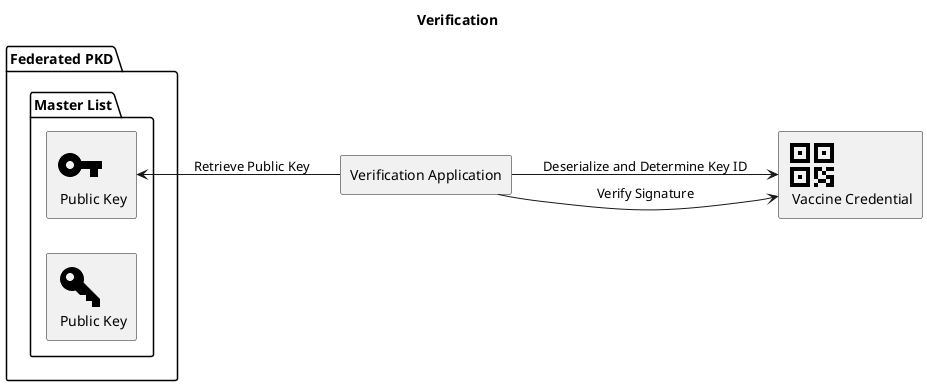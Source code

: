 @startuml
hide stereotype
!include <material/common>
!include <material/key>
!include <material/key_variant>
!include <material/qrcode>

title Verification
left to right direction

package "Federated PKD"  as FPKD {
  package "Master List" as ML {
    MA_KEY(Black,1,pk1ml,rectangle,"Public Key")
    MA_KEY_VARIANT(Black,1,pk2ml,rectangle,"Public Key")
  }
}

agent "Verification Application" as VA
MA_QRCODE(Black,1,qr,rectangle,"Vaccine Credential")

pk1ml <-- VA : Retrieve Public Key
VA --> qr : Deserialize and Determine Key ID
VA --> qr : Verify Signature
@enduml